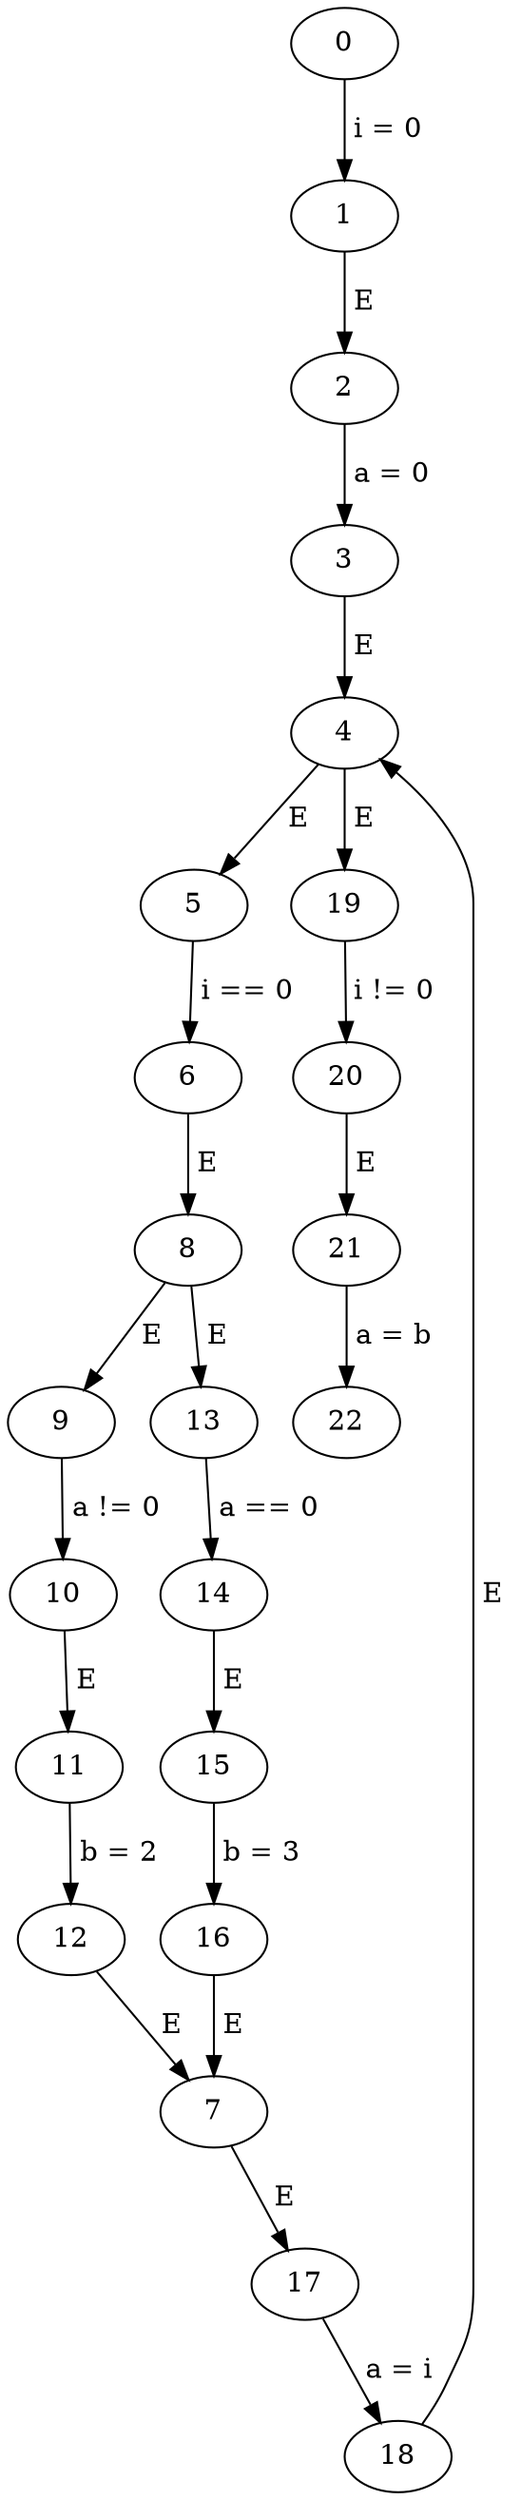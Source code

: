 // while
digraph {
	4 -> 5 [label=" E "]
	3 -> 4 [label=" E "]
	9 -> 10 [label=" a != 0 "]
	5 -> 6 [label=" i == 0 "]
	15 -> 16 [label=" b = 3 "]
	17 -> 18 [label=" a = i "]
	2 -> 3 [label=" a = 0 "]
	8 -> 9 [label=" E "]
	11 -> 12 [label=" b = 2 "]
	1 -> 2 [label=" E "]
	7 -> 17 [label=" E "]
	10 -> 11 [label=" E "]
	4 -> 19 [label=" E "]
	0 -> 1 [label=" i = 0 "]
	18 -> 4 [label=" E "]
	19 -> 20 [label=" i != 0 "]
	20 -> 21 [label=" E "]
	16 -> 7 [label=" E "]
	12 -> 7 [label=" E "]
	21 -> 22 [label=" a = b "]
	6 -> 8 [label=" E "]
	8 -> 13 [label=" E "]
	13 -> 14 [label=" a == 0 "]
	14 -> 15 [label=" E "]
}
